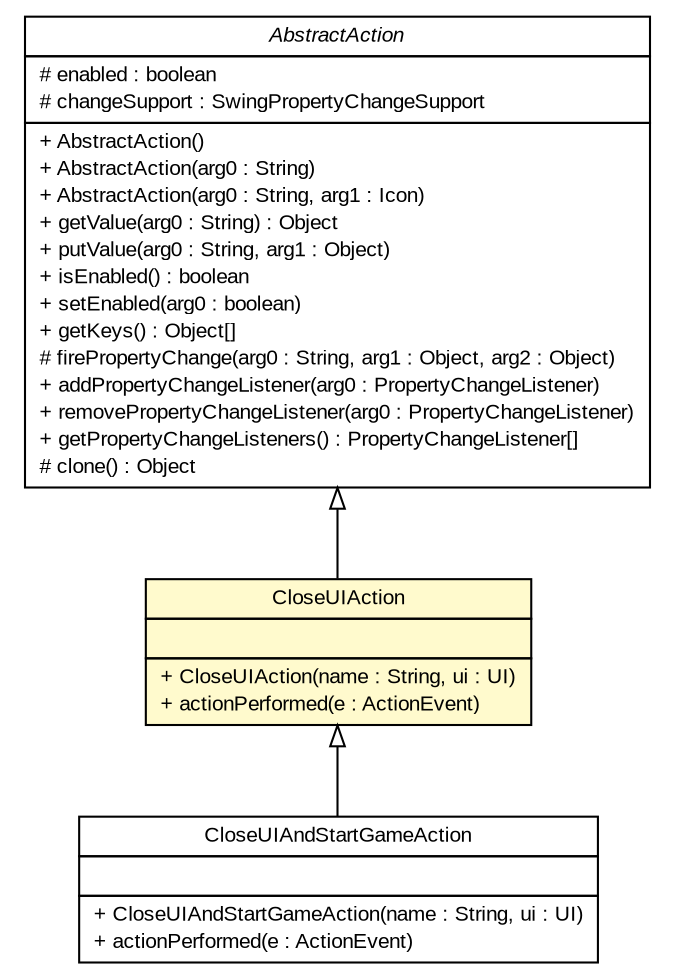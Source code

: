 #!/usr/local/bin/dot
#
# Class diagram 
# Generated by UMLGraph version R5_6 (http://www.umlgraph.org/)
#

digraph G {
	edge [fontname="arial",fontsize=10,labelfontname="arial",labelfontsize=10];
	node [fontname="arial",fontsize=10,shape=plaintext];
	nodesep=0.25;
	ranksep=0.5;
	// com.github.tilastokeskus.matertis.ui.action.CloseUIAndStartGameAction
	c1381 [label=<<table title="com.github.tilastokeskus.matertis.ui.action.CloseUIAndStartGameAction" border="0" cellborder="1" cellspacing="0" cellpadding="2" port="p" href="./CloseUIAndStartGameAction.html">
		<tr><td><table border="0" cellspacing="0" cellpadding="1">
<tr><td align="center" balign="center"> CloseUIAndStartGameAction </td></tr>
		</table></td></tr>
		<tr><td><table border="0" cellspacing="0" cellpadding="1">
<tr><td align="left" balign="left">  </td></tr>
		</table></td></tr>
		<tr><td><table border="0" cellspacing="0" cellpadding="1">
<tr><td align="left" balign="left"> + CloseUIAndStartGameAction(name : String, ui : UI) </td></tr>
<tr><td align="left" balign="left"> + actionPerformed(e : ActionEvent) </td></tr>
		</table></td></tr>
		</table>>, URL="./CloseUIAndStartGameAction.html", fontname="arial", fontcolor="black", fontsize=10.0];
	// com.github.tilastokeskus.matertis.ui.action.CloseUIAction
	c1382 [label=<<table title="com.github.tilastokeskus.matertis.ui.action.CloseUIAction" border="0" cellborder="1" cellspacing="0" cellpadding="2" port="p" bgcolor="lemonChiffon" href="./CloseUIAction.html">
		<tr><td><table border="0" cellspacing="0" cellpadding="1">
<tr><td align="center" balign="center"> CloseUIAction </td></tr>
		</table></td></tr>
		<tr><td><table border="0" cellspacing="0" cellpadding="1">
<tr><td align="left" balign="left">  </td></tr>
		</table></td></tr>
		<tr><td><table border="0" cellspacing="0" cellpadding="1">
<tr><td align="left" balign="left"> + CloseUIAction(name : String, ui : UI) </td></tr>
<tr><td align="left" balign="left"> + actionPerformed(e : ActionEvent) </td></tr>
		</table></td></tr>
		</table>>, URL="./CloseUIAction.html", fontname="arial", fontcolor="black", fontsize=10.0];
	//com.github.tilastokeskus.matertis.ui.action.CloseUIAndStartGameAction extends com.github.tilastokeskus.matertis.ui.action.CloseUIAction
	c1382:p -> c1381:p [dir=back,arrowtail=empty];
	//com.github.tilastokeskus.matertis.ui.action.CloseUIAction extends javax.swing.AbstractAction
	c1394:p -> c1382:p [dir=back,arrowtail=empty];
	// javax.swing.AbstractAction
	c1394 [label=<<table title="javax.swing.AbstractAction" border="0" cellborder="1" cellspacing="0" cellpadding="2" port="p" href="http://java.sun.com/j2se/1.4.2/docs/api/javax/swing/AbstractAction.html">
		<tr><td><table border="0" cellspacing="0" cellpadding="1">
<tr><td align="center" balign="center"><font face="arial italic"> AbstractAction </font></td></tr>
		</table></td></tr>
		<tr><td><table border="0" cellspacing="0" cellpadding="1">
<tr><td align="left" balign="left"> # enabled : boolean </td></tr>
<tr><td align="left" balign="left"> # changeSupport : SwingPropertyChangeSupport </td></tr>
		</table></td></tr>
		<tr><td><table border="0" cellspacing="0" cellpadding="1">
<tr><td align="left" balign="left"> + AbstractAction() </td></tr>
<tr><td align="left" balign="left"> + AbstractAction(arg0 : String) </td></tr>
<tr><td align="left" balign="left"> + AbstractAction(arg0 : String, arg1 : Icon) </td></tr>
<tr><td align="left" balign="left"> + getValue(arg0 : String) : Object </td></tr>
<tr><td align="left" balign="left"> + putValue(arg0 : String, arg1 : Object) </td></tr>
<tr><td align="left" balign="left"> + isEnabled() : boolean </td></tr>
<tr><td align="left" balign="left"> + setEnabled(arg0 : boolean) </td></tr>
<tr><td align="left" balign="left"> + getKeys() : Object[] </td></tr>
<tr><td align="left" balign="left"> # firePropertyChange(arg0 : String, arg1 : Object, arg2 : Object) </td></tr>
<tr><td align="left" balign="left"> + addPropertyChangeListener(arg0 : PropertyChangeListener) </td></tr>
<tr><td align="left" balign="left"> + removePropertyChangeListener(arg0 : PropertyChangeListener) </td></tr>
<tr><td align="left" balign="left"> + getPropertyChangeListeners() : PropertyChangeListener[] </td></tr>
<tr><td align="left" balign="left"> # clone() : Object </td></tr>
		</table></td></tr>
		</table>>, URL="http://java.sun.com/j2se/1.4.2/docs/api/javax/swing/AbstractAction.html", fontname="arial", fontcolor="black", fontsize=10.0];
}

